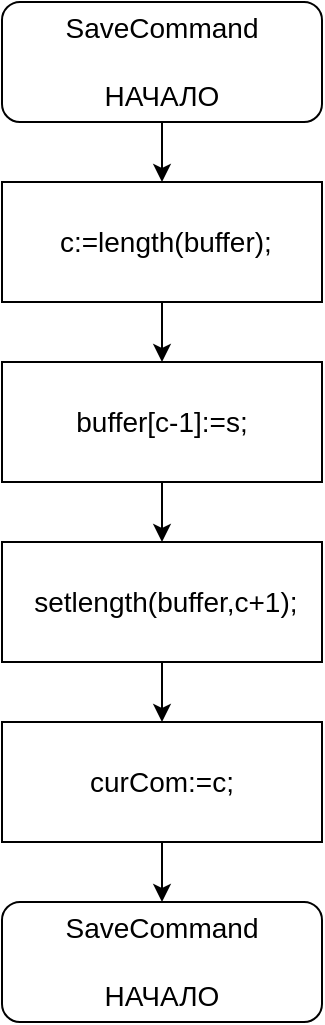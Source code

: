 <mxfile version="14.6.10" type="device"><diagram id="GKhsz0lckxGdxL75udtV" name="Page-1"><mxGraphModel dx="1422" dy="705" grid="1" gridSize="10" guides="1" tooltips="1" connect="1" arrows="1" fold="1" page="1" pageScale="1" pageWidth="827" pageHeight="1169" math="0" shadow="0"><root><mxCell id="0"/><mxCell id="1" parent="0"/><mxCell id="D3UbFS8Gp32E3lp_pifV-7" style="edgeStyle=orthogonalEdgeStyle;rounded=0;orthogonalLoop=1;jettySize=auto;html=1;exitX=0.5;exitY=1;exitDx=0;exitDy=0;entryX=0.5;entryY=0;entryDx=0;entryDy=0;" edge="1" parent="1" source="D3UbFS8Gp32E3lp_pifV-1" target="D3UbFS8Gp32E3lp_pifV-5"><mxGeometry relative="1" as="geometry"/></mxCell><mxCell id="D3UbFS8Gp32E3lp_pifV-1" value="&lt;font style=&quot;font-size: 14px&quot;&gt;SaveCommand&lt;br&gt;&lt;br&gt;НАЧАЛО&lt;/font&gt;" style="rounded=1;whiteSpace=wrap;html=1;" vertex="1" parent="1"><mxGeometry x="40" y="40" width="160" height="60" as="geometry"/></mxCell><mxCell id="D3UbFS8Gp32E3lp_pifV-10" style="edgeStyle=orthogonalEdgeStyle;rounded=0;orthogonalLoop=1;jettySize=auto;html=1;exitX=0.5;exitY=1;exitDx=0;exitDy=0;entryX=0.5;entryY=0;entryDx=0;entryDy=0;" edge="1" parent="1" source="D3UbFS8Gp32E3lp_pifV-2" target="D3UbFS8Gp32E3lp_pifV-3"><mxGeometry relative="1" as="geometry"/></mxCell><mxCell id="D3UbFS8Gp32E3lp_pifV-2" value="&lt;font style=&quot;font-size: 14px&quot;&gt;&amp;nbsp;setlength(buffer,c+1);&lt;/font&gt;" style="rounded=0;whiteSpace=wrap;html=1;" vertex="1" parent="1"><mxGeometry x="40" y="310" width="160" height="60" as="geometry"/></mxCell><mxCell id="D3UbFS8Gp32E3lp_pifV-11" style="edgeStyle=orthogonalEdgeStyle;rounded=0;orthogonalLoop=1;jettySize=auto;html=1;exitX=0.5;exitY=1;exitDx=0;exitDy=0;entryX=0.5;entryY=0;entryDx=0;entryDy=0;" edge="1" parent="1" source="D3UbFS8Gp32E3lp_pifV-3" target="D3UbFS8Gp32E3lp_pifV-6"><mxGeometry relative="1" as="geometry"/></mxCell><mxCell id="D3UbFS8Gp32E3lp_pifV-3" value="&lt;font style=&quot;font-size: 14px&quot;&gt;curCom:=c;&lt;/font&gt;" style="rounded=0;whiteSpace=wrap;html=1;" vertex="1" parent="1"><mxGeometry x="40" y="400" width="160" height="60" as="geometry"/></mxCell><mxCell id="D3UbFS8Gp32E3lp_pifV-9" style="edgeStyle=orthogonalEdgeStyle;rounded=0;orthogonalLoop=1;jettySize=auto;html=1;exitX=0.5;exitY=1;exitDx=0;exitDy=0;entryX=0.5;entryY=0;entryDx=0;entryDy=0;" edge="1" parent="1" source="D3UbFS8Gp32E3lp_pifV-4" target="D3UbFS8Gp32E3lp_pifV-2"><mxGeometry relative="1" as="geometry"/></mxCell><mxCell id="D3UbFS8Gp32E3lp_pifV-4" value="&lt;font style=&quot;font-size: 14px&quot;&gt;buffer[c-1]:=s;&lt;/font&gt;" style="rounded=0;whiteSpace=wrap;html=1;" vertex="1" parent="1"><mxGeometry x="40" y="220" width="160" height="60" as="geometry"/></mxCell><mxCell id="D3UbFS8Gp32E3lp_pifV-8" style="edgeStyle=orthogonalEdgeStyle;rounded=0;orthogonalLoop=1;jettySize=auto;html=1;exitX=0.5;exitY=1;exitDx=0;exitDy=0;entryX=0.5;entryY=0;entryDx=0;entryDy=0;" edge="1" parent="1" source="D3UbFS8Gp32E3lp_pifV-5" target="D3UbFS8Gp32E3lp_pifV-4"><mxGeometry relative="1" as="geometry"/></mxCell><mxCell id="D3UbFS8Gp32E3lp_pifV-5" value="&lt;font style=&quot;font-size: 14px&quot;&gt;&amp;nbsp;c:=length(buffer);&lt;/font&gt;" style="rounded=0;whiteSpace=wrap;html=1;" vertex="1" parent="1"><mxGeometry x="40" y="130" width="160" height="60" as="geometry"/></mxCell><mxCell id="D3UbFS8Gp32E3lp_pifV-6" value="&lt;font style=&quot;font-size: 14px&quot;&gt;SaveCommand&lt;br&gt;&lt;br&gt;НАЧАЛО&lt;/font&gt;" style="rounded=1;whiteSpace=wrap;html=1;" vertex="1" parent="1"><mxGeometry x="40" y="490" width="160" height="60" as="geometry"/></mxCell></root></mxGraphModel></diagram></mxfile>